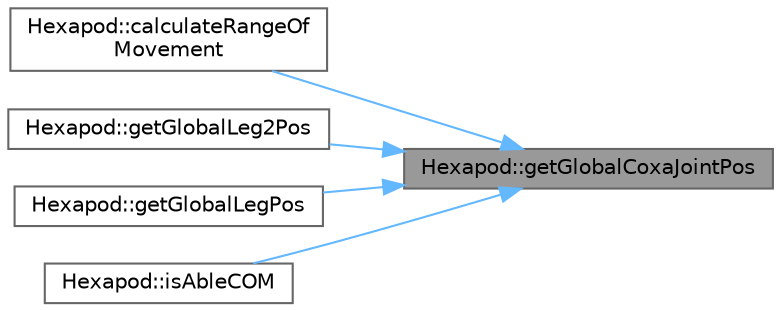 digraph "Hexapod::getGlobalCoxaJointPos"
{
 // LATEX_PDF_SIZE
  bgcolor="transparent";
  edge [fontname=Helvetica,fontsize=10,labelfontname=Helvetica,labelfontsize=10];
  node [fontname=Helvetica,fontsize=10,shape=box,height=0.2,width=0.4];
  rankdir="RL";
  Node1 [id="Node000001",label="Hexapod::getGlobalCoxaJointPos",height=0.2,width=0.4,color="gray40", fillcolor="grey60", style="filled", fontcolor="black",tooltip=" "];
  Node1 -> Node2 [id="edge1_Node000001_Node000002",dir="back",color="steelblue1",style="solid",tooltip=" "];
  Node2 [id="Node000002",label="Hexapod::calculateRangeOf\lMovement",height=0.2,width=0.4,color="grey40", fillcolor="white", style="filled",URL="$class_hexapod.html#afeed8bd3b2a0c55c4e1c3922d40990b2",tooltip=" "];
  Node1 -> Node3 [id="edge2_Node000001_Node000003",dir="back",color="steelblue1",style="solid",tooltip=" "];
  Node3 [id="Node000003",label="Hexapod::getGlobalLeg2Pos",height=0.2,width=0.4,color="grey40", fillcolor="white", style="filled",URL="$class_hexapod.html#a96e10a471cba8d0a087b7d2b7d20ee6e",tooltip=" "];
  Node1 -> Node4 [id="edge3_Node000001_Node000004",dir="back",color="steelblue1",style="solid",tooltip=" "];
  Node4 [id="Node000004",label="Hexapod::getGlobalLegPos",height=0.2,width=0.4,color="grey40", fillcolor="white", style="filled",URL="$class_hexapod.html#a9070af48883b85714430360772359bd2",tooltip=" "];
  Node1 -> Node5 [id="edge4_Node000001_Node000005",dir="back",color="steelblue1",style="solid",tooltip=" "];
  Node5 [id="Node000005",label="Hexapod::isAbleCOM",height=0.2,width=0.4,color="grey40", fillcolor="white", style="filled",URL="$class_hexapod.html#a0b271d16734bea90356a1998f348b8f6",tooltip=" "];
}
